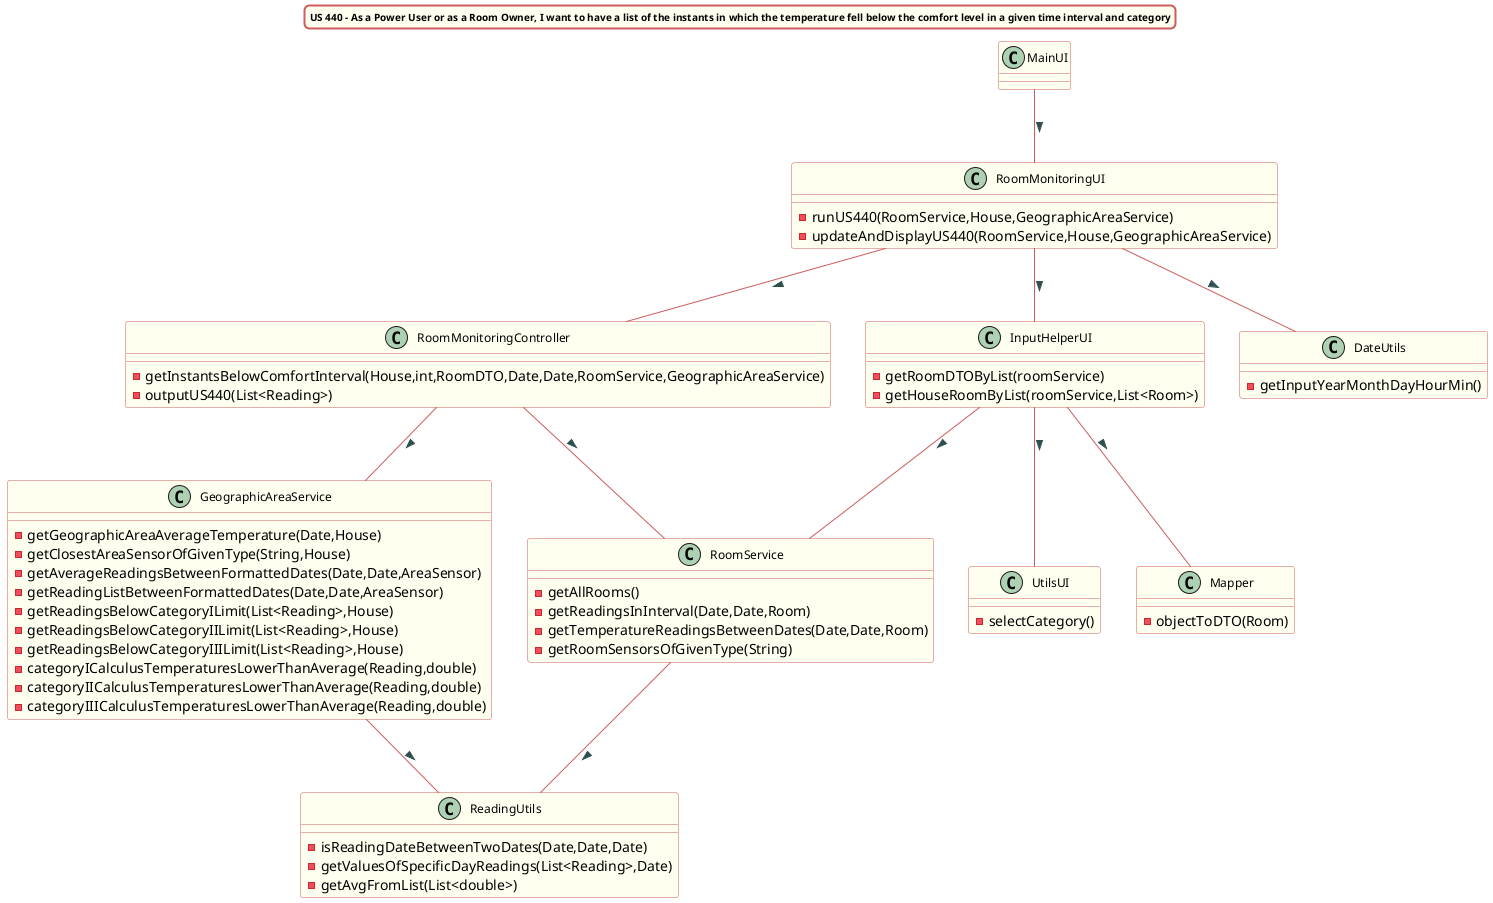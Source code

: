 @startuml

title US 440 - As a Power User or as a Room Owner, I want to have a list of the instants in which the temperature fell below the comfort level in a given time interval and category
skinparam titleBorderRoundCorner 10
skinparam titleBorderThickness 2
skinparam titleBorderColor indianred
skinparam titleBackgroundColor ivory
skinparam FontName verdana
skinparam titleFontSize 10


skinparam class {
  BorderColor indianred
  BackgroundColor indianred
  BackgroundColor ivory
   roundcorner 10
   ArrowFontName Verdana
   ArrowColor indianred
   ArrowFontColor darkslategrey
   FontSize 12
}

class RoomMonitoringController
class RoomMonitoringUI
class Mapper
class RoomService
class GeographicAreaService
class DateUtils
class InputHelperUI
class UtilsUI


MainUI -- RoomMonitoringUI : >
RoomMonitoringUI -- DateUtils : >
RoomMonitoringUI -- InputHelperUI : >
InputHelperUI -- RoomService : >
InputHelperUI -- Mapper : >
InputHelperUI -- UtilsUI : >
RoomMonitoringUI -- RoomMonitoringController : >
RoomMonitoringController -- RoomService : >
RoomService -- ReadingUtils : >
RoomMonitoringController -- GeographicAreaService : >
GeographicAreaService -- ReadingUtils : >



class RoomMonitoringController {
-getInstantsBelowComfortInterval(House,int,RoomDTO,Date,Date,RoomService,GeographicAreaService)
-outputUS440(List<Reading>)

}

class RoomMonitoringUI {
-runUS440(RoomService,House,GeographicAreaService)
-updateAndDisplayUS440(RoomService,House,GeographicAreaService)
}

class Mapper {
-objectToDTO(Room)
}

class RoomService{
-getAllRooms()
-getReadingsInInterval(Date,Date,Room)
-getTemperatureReadingsBetweenDates(Date,Date,Room)
-getRoomSensorsOfGivenType(String)
}

class GeographicAreaService{
-getGeographicAreaAverageTemperature(Date,House)
-getClosestAreaSensorOfGivenType(String,House)
-getAverageReadingsBetweenFormattedDates(Date,Date,AreaSensor)
-getReadingListBetweenFormattedDates(Date,Date,AreaSensor)
-getReadingsBelowCategoryILimit(List<Reading>,House)
-getReadingsBelowCategoryIILimit(List<Reading>,House)
-getReadingsBelowCategoryIIILimit(List<Reading>,House)
-categoryICalculusTemperaturesLowerThanAverage(Reading,double)
-categoryIICalculusTemperaturesLowerThanAverage(Reading,double)
-categoryIIICalculusTemperaturesLowerThanAverage(Reading,double)
}

class DateUtils {
-getInputYearMonthDayHourMin()
}

class InputHelperUI {
-getRoomDTOByList(roomService)
-getHouseRoomByList(roomService,List<Room>)
}

class UtilsUI {
-selectCategory()
}

class ReadingUtils {
-isReadingDateBetweenTwoDates(Date,Date,Date)
-getValuesOfSpecificDayReadings(List<Reading>,Date)
-getAvgFromList(List<double>)
}


@enduml